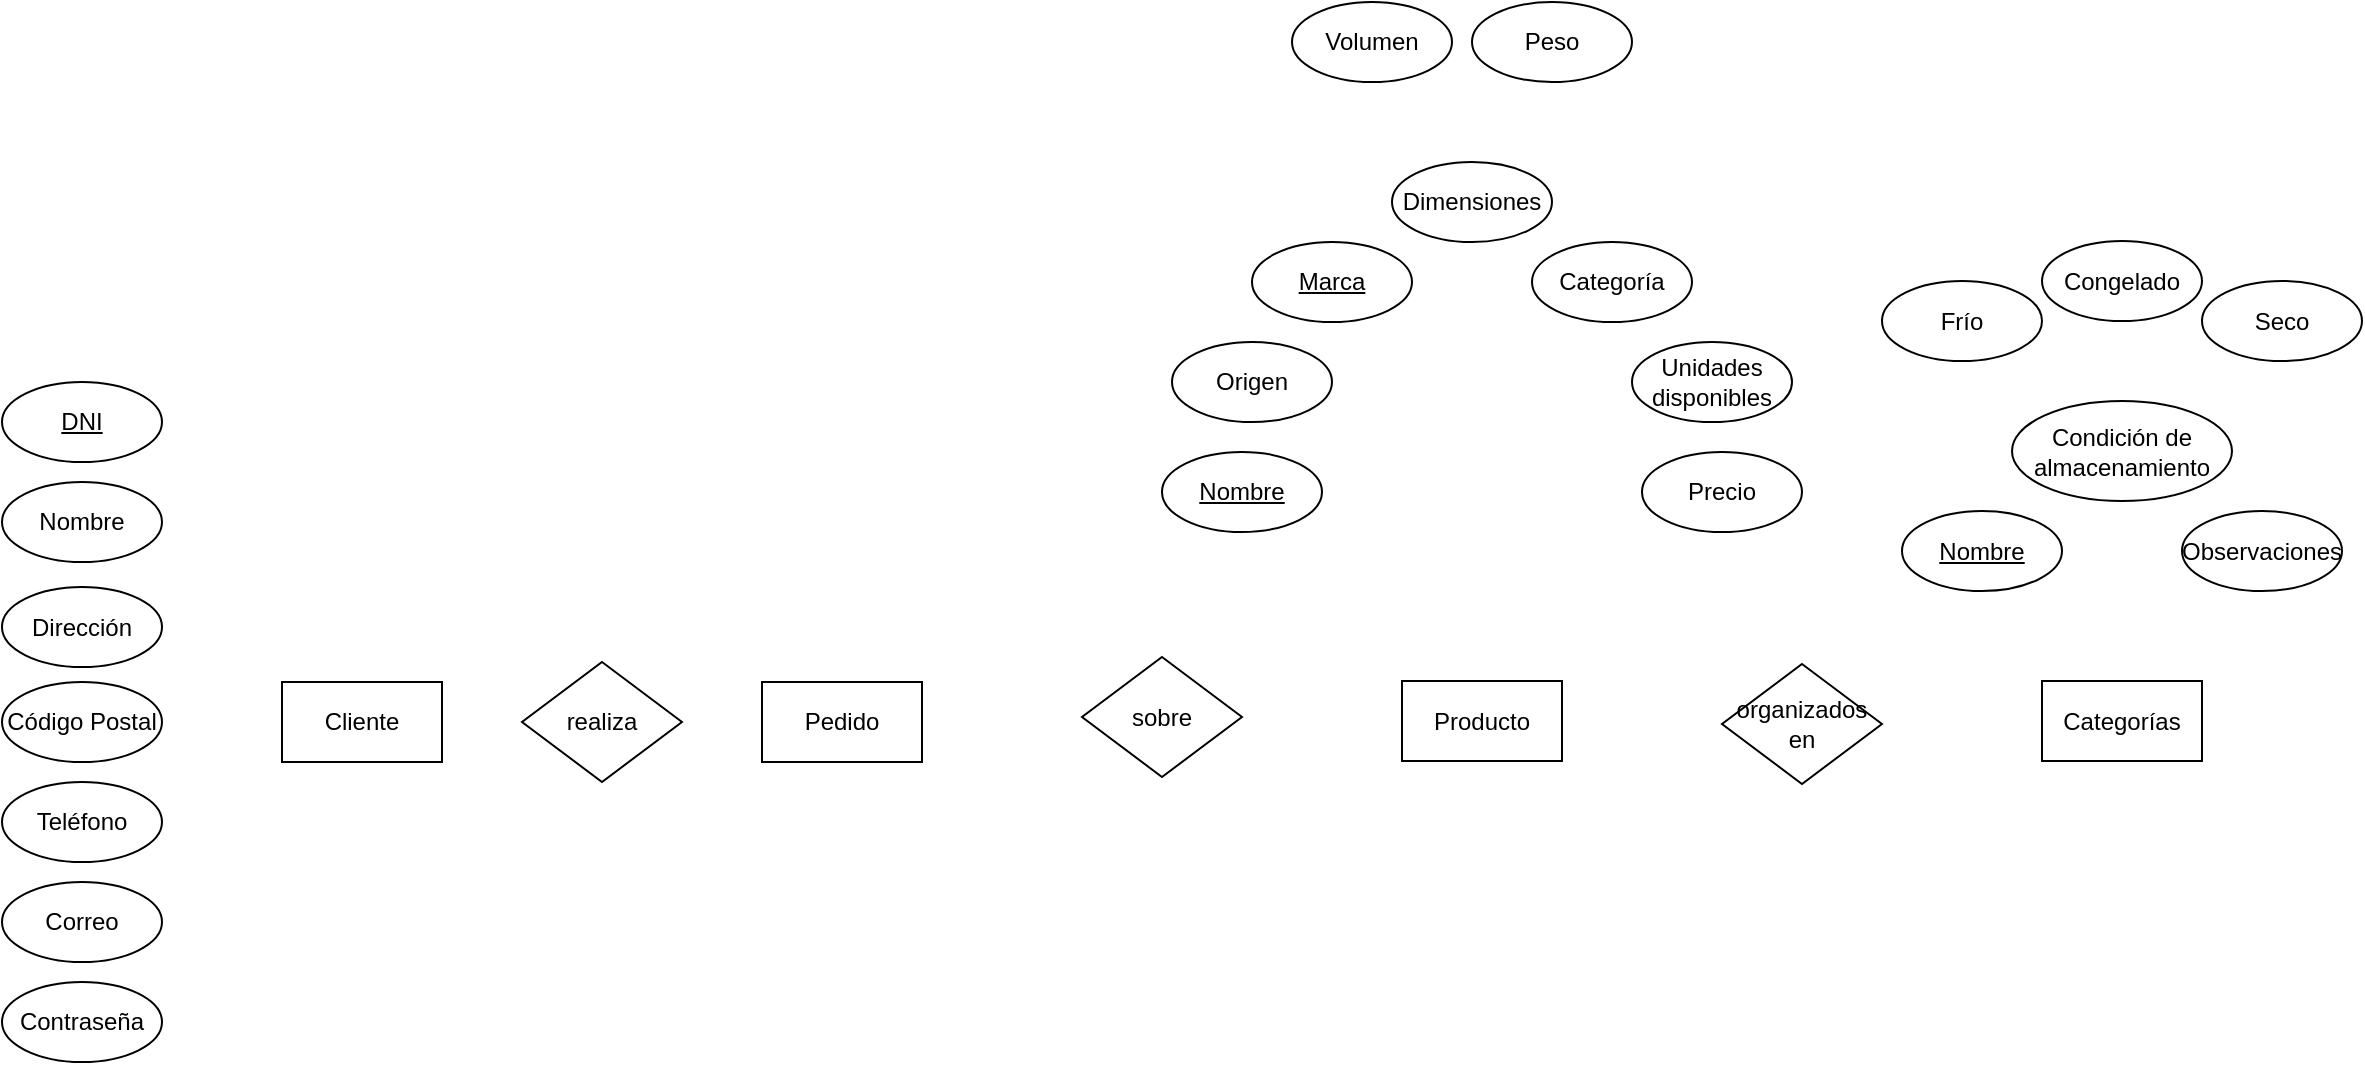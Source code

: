 <mxfile version="14.5.1" type="device"><diagram id="PLR5TL4RLwVBLOHQURWt" name="Página-1"><mxGraphModel dx="1422" dy="814" grid="1" gridSize="10" guides="1" tooltips="1" connect="1" arrows="1" fold="1" page="1" pageScale="1" pageWidth="2000" pageHeight="1169" math="0" shadow="0"><root><mxCell id="0"/><mxCell id="1" parent="0"/><mxCell id="xH7iesL_hVpo8TADQo8O-1" value="Cliente" style="rounded=0;whiteSpace=wrap;html=1;" vertex="1" parent="1"><mxGeometry x="280" y="520" width="80" height="40" as="geometry"/></mxCell><mxCell id="xH7iesL_hVpo8TADQo8O-2" value="realiza" style="rhombus;whiteSpace=wrap;html=1;" vertex="1" parent="1"><mxGeometry x="400" y="510" width="80" height="60" as="geometry"/></mxCell><mxCell id="xH7iesL_hVpo8TADQo8O-3" value="&lt;u&gt;DNI&lt;/u&gt;" style="ellipse;whiteSpace=wrap;html=1;" vertex="1" parent="1"><mxGeometry x="140" y="370" width="80" height="40" as="geometry"/></mxCell><mxCell id="xH7iesL_hVpo8TADQo8O-4" value="Nombre" style="ellipse;whiteSpace=wrap;html=1;" vertex="1" parent="1"><mxGeometry x="140" y="420" width="80" height="40" as="geometry"/></mxCell><mxCell id="xH7iesL_hVpo8TADQo8O-5" value="Dirección" style="ellipse;whiteSpace=wrap;html=1;" vertex="1" parent="1"><mxGeometry x="140" y="472.5" width="80" height="40" as="geometry"/></mxCell><mxCell id="xH7iesL_hVpo8TADQo8O-7" value="Código Postal" style="ellipse;whiteSpace=wrap;html=1;" vertex="1" parent="1"><mxGeometry x="140" y="520" width="80" height="40" as="geometry"/></mxCell><mxCell id="xH7iesL_hVpo8TADQo8O-13" value="Teléfono" style="ellipse;whiteSpace=wrap;html=1;" vertex="1" parent="1"><mxGeometry x="140" y="570" width="80" height="40" as="geometry"/></mxCell><mxCell id="xH7iesL_hVpo8TADQo8O-14" value="Correo" style="ellipse;whiteSpace=wrap;html=1;" vertex="1" parent="1"><mxGeometry x="140" y="620" width="80" height="40" as="geometry"/></mxCell><mxCell id="xH7iesL_hVpo8TADQo8O-15" value="Contraseña" style="ellipse;whiteSpace=wrap;html=1;" vertex="1" parent="1"><mxGeometry x="140" y="670" width="80" height="40" as="geometry"/></mxCell><mxCell id="xH7iesL_hVpo8TADQo8O-16" value="Pedido" style="rounded=0;whiteSpace=wrap;html=1;" vertex="1" parent="1"><mxGeometry x="520" y="520" width="80" height="40" as="geometry"/></mxCell><mxCell id="xH7iesL_hVpo8TADQo8O-17" value="Producto" style="rounded=0;whiteSpace=wrap;html=1;" vertex="1" parent="1"><mxGeometry x="840" y="519.5" width="80" height="40" as="geometry"/></mxCell><mxCell id="xH7iesL_hVpo8TADQo8O-18" value="organizados en" style="rhombus;whiteSpace=wrap;html=1;" vertex="1" parent="1"><mxGeometry x="1000" y="511" width="80" height="60" as="geometry"/></mxCell><mxCell id="xH7iesL_hVpo8TADQo8O-19" value="sobre" style="rhombus;whiteSpace=wrap;html=1;" vertex="1" parent="1"><mxGeometry x="680" y="507.5" width="80" height="60" as="geometry"/></mxCell><mxCell id="xH7iesL_hVpo8TADQo8O-20" value="Categorías" style="rounded=0;whiteSpace=wrap;html=1;" vertex="1" parent="1"><mxGeometry x="1160" y="519.5" width="80" height="40" as="geometry"/></mxCell><mxCell id="xH7iesL_hVpo8TADQo8O-21" value="&lt;u&gt;Nombre&lt;/u&gt;" style="ellipse;whiteSpace=wrap;html=1;" vertex="1" parent="1"><mxGeometry x="1090" y="434.5" width="80" height="40" as="geometry"/></mxCell><mxCell id="xH7iesL_hVpo8TADQo8O-22" value="Condición de almacenamiento" style="ellipse;whiteSpace=wrap;html=1;" vertex="1" parent="1"><mxGeometry x="1145" y="379.5" width="110" height="50" as="geometry"/></mxCell><mxCell id="xH7iesL_hVpo8TADQo8O-23" value="Frío" style="ellipse;whiteSpace=wrap;html=1;" vertex="1" parent="1"><mxGeometry x="1080" y="319.5" width="80" height="40" as="geometry"/></mxCell><mxCell id="xH7iesL_hVpo8TADQo8O-24" value="Congelado" style="ellipse;whiteSpace=wrap;html=1;" vertex="1" parent="1"><mxGeometry x="1160" y="299.5" width="80" height="40" as="geometry"/></mxCell><mxCell id="xH7iesL_hVpo8TADQo8O-25" value="Seco" style="ellipse;whiteSpace=wrap;html=1;" vertex="1" parent="1"><mxGeometry x="1240" y="319.5" width="80" height="40" as="geometry"/></mxCell><mxCell id="xH7iesL_hVpo8TADQo8O-26" value="Observaciones" style="ellipse;whiteSpace=wrap;html=1;" vertex="1" parent="1"><mxGeometry x="1230" y="434.5" width="80" height="40" as="geometry"/></mxCell><mxCell id="xH7iesL_hVpo8TADQo8O-27" value="&lt;u&gt;Nombre&lt;/u&gt;" style="ellipse;whiteSpace=wrap;html=1;" vertex="1" parent="1"><mxGeometry x="720" y="405" width="80" height="40" as="geometry"/></mxCell><mxCell id="xH7iesL_hVpo8TADQo8O-28" value="&lt;u&gt;Marca&lt;/u&gt;" style="ellipse;whiteSpace=wrap;html=1;" vertex="1" parent="1"><mxGeometry x="765" y="300" width="80" height="40" as="geometry"/></mxCell><mxCell id="xH7iesL_hVpo8TADQo8O-29" value="Origen" style="ellipse;whiteSpace=wrap;html=1;" vertex="1" parent="1"><mxGeometry x="725" y="350" width="80" height="40" as="geometry"/></mxCell><mxCell id="xH7iesL_hVpo8TADQo8O-30" value="Dimensiones" style="ellipse;whiteSpace=wrap;html=1;" vertex="1" parent="1"><mxGeometry x="835" y="260" width="80" height="40" as="geometry"/></mxCell><mxCell id="xH7iesL_hVpo8TADQo8O-31" value="Volumen" style="ellipse;whiteSpace=wrap;html=1;" vertex="1" parent="1"><mxGeometry x="785" y="180" width="80" height="40" as="geometry"/></mxCell><mxCell id="xH7iesL_hVpo8TADQo8O-32" value="Peso" style="ellipse;whiteSpace=wrap;html=1;" vertex="1" parent="1"><mxGeometry x="875" y="180" width="80" height="40" as="geometry"/></mxCell><mxCell id="xH7iesL_hVpo8TADQo8O-33" value="Precio" style="ellipse;whiteSpace=wrap;html=1;" vertex="1" parent="1"><mxGeometry x="960" y="405" width="80" height="40" as="geometry"/></mxCell><mxCell id="xH7iesL_hVpo8TADQo8O-34" value="Categoría" style="ellipse;whiteSpace=wrap;html=1;" vertex="1" parent="1"><mxGeometry x="905" y="300" width="80" height="40" as="geometry"/></mxCell><mxCell id="xH7iesL_hVpo8TADQo8O-35" value="Unidades&lt;br&gt;disponibles" style="ellipse;whiteSpace=wrap;html=1;" vertex="1" parent="1"><mxGeometry x="955" y="350" width="80" height="40" as="geometry"/></mxCell></root></mxGraphModel></diagram></mxfile>
